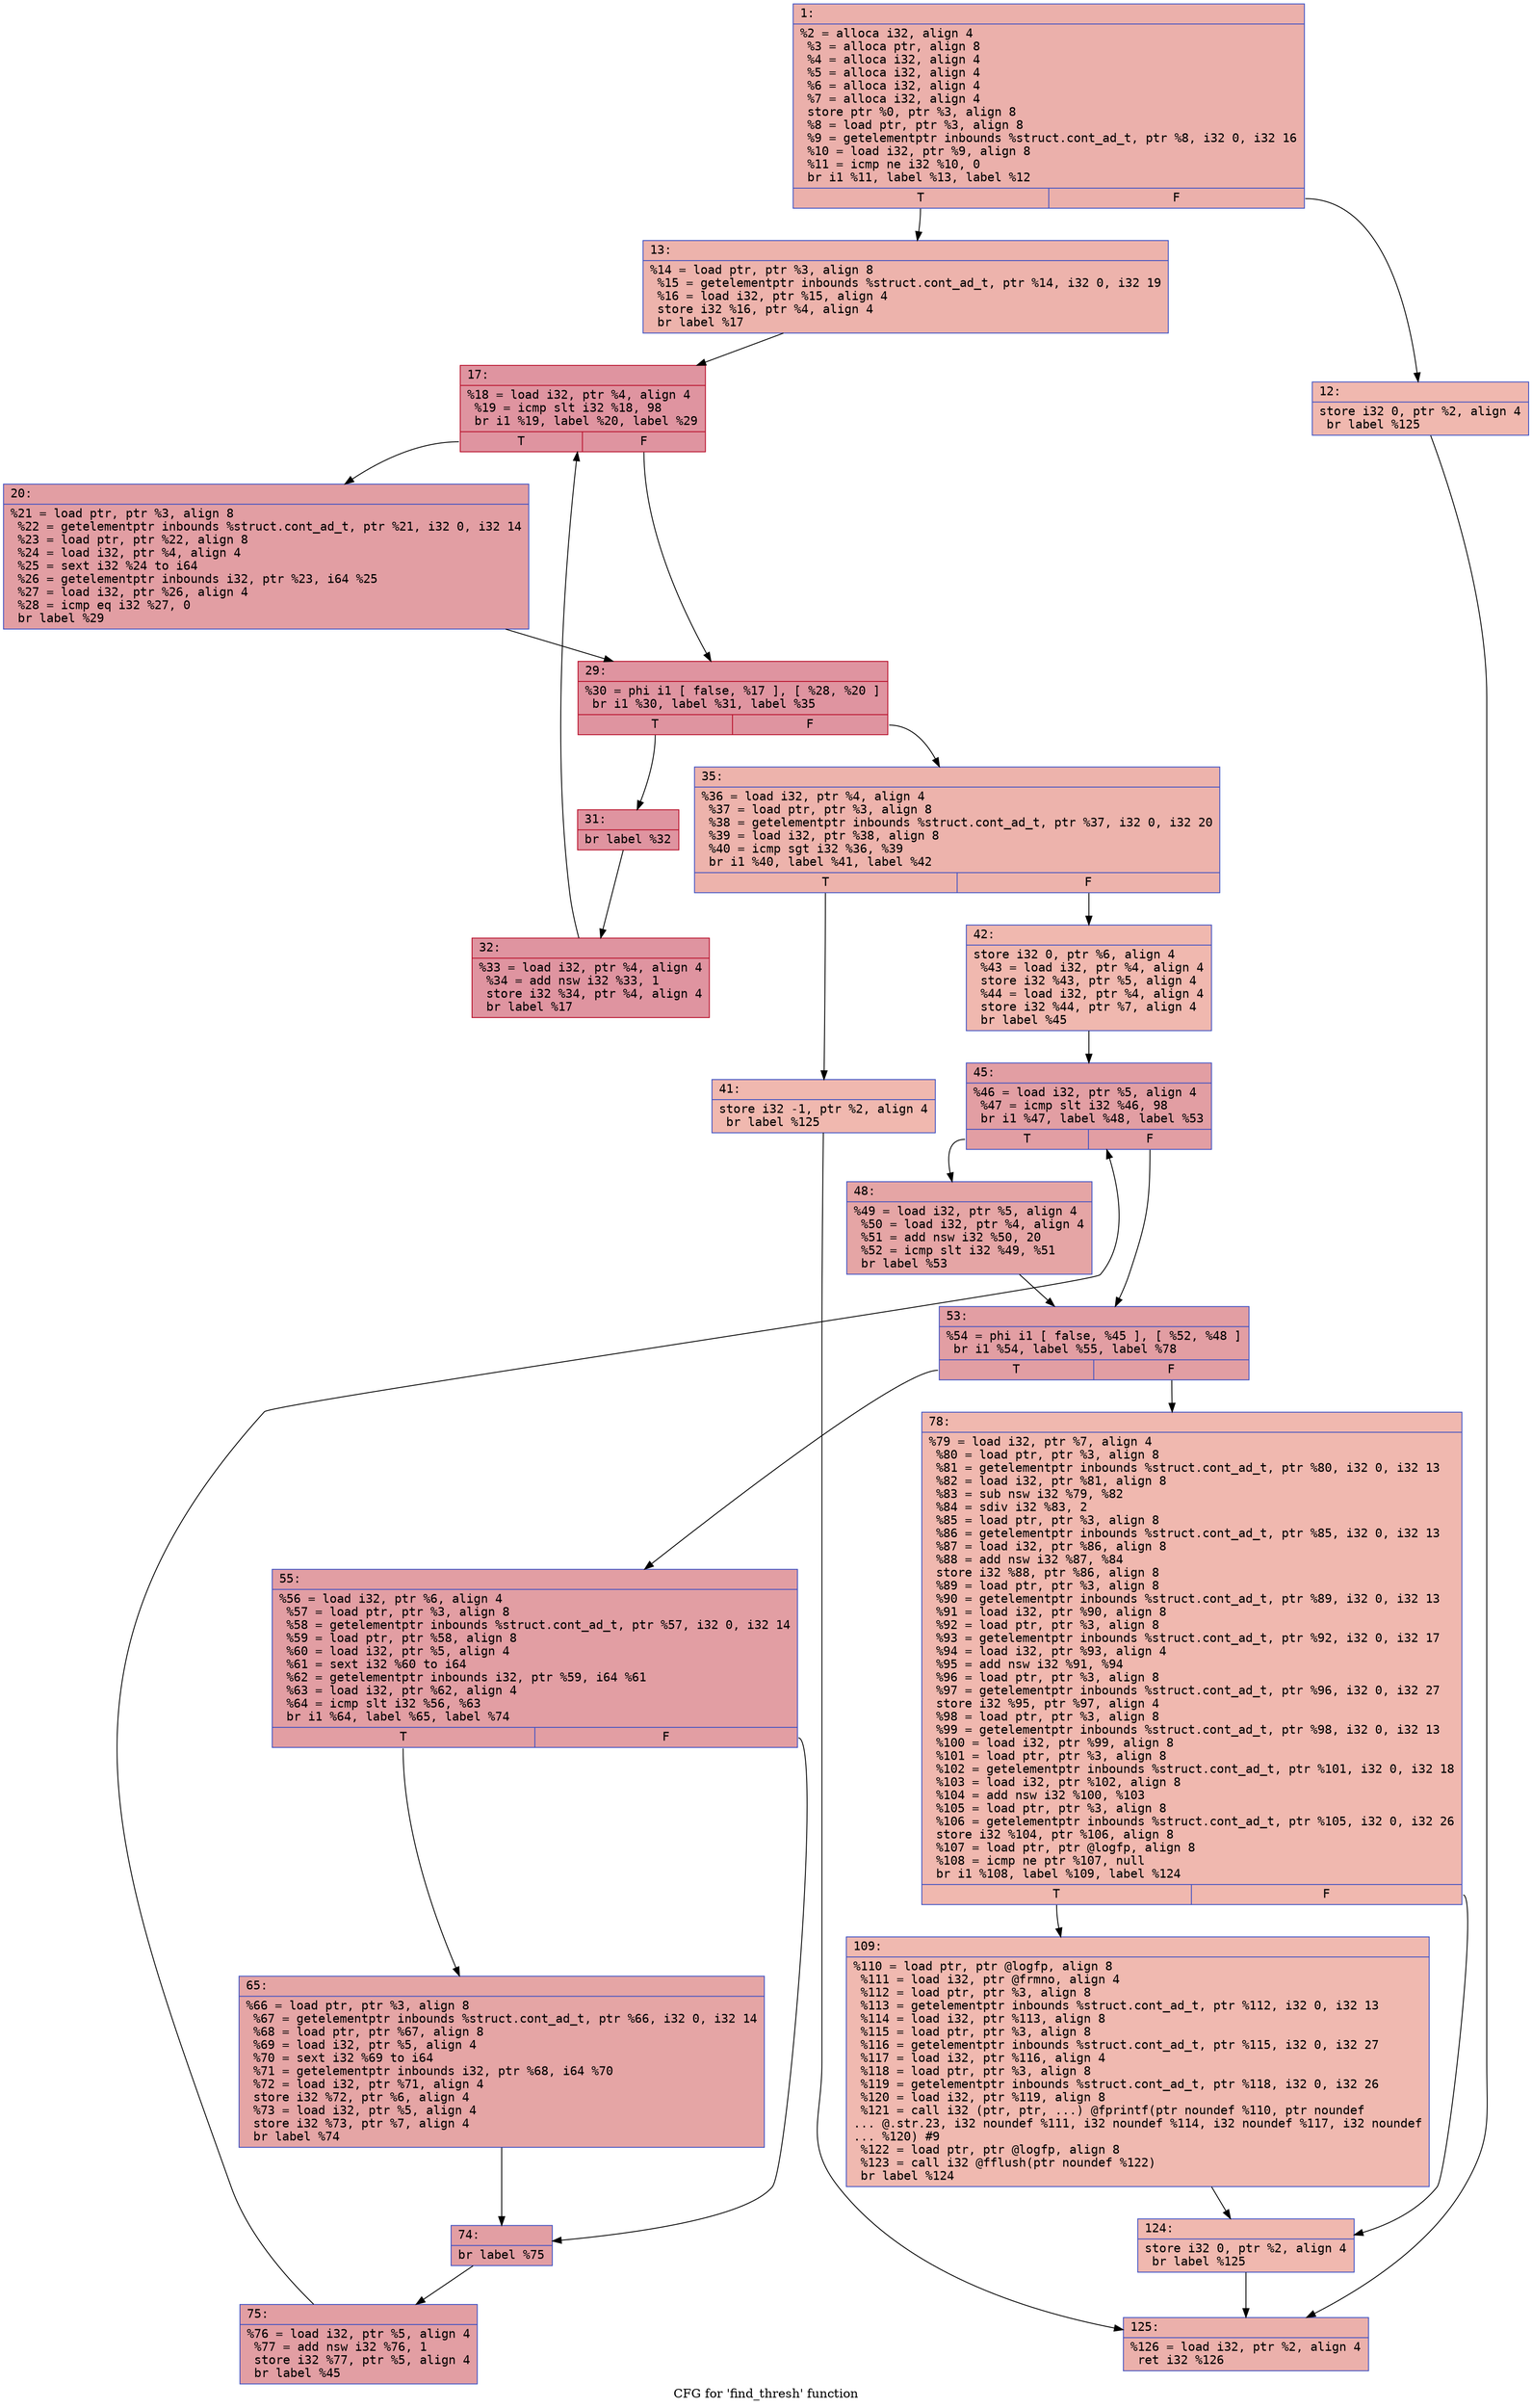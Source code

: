digraph "CFG for 'find_thresh' function" {
	label="CFG for 'find_thresh' function";

	Node0x600000a7a080 [shape=record,color="#3d50c3ff", style=filled, fillcolor="#d24b4070" fontname="Courier",label="{1:\l|  %2 = alloca i32, align 4\l  %3 = alloca ptr, align 8\l  %4 = alloca i32, align 4\l  %5 = alloca i32, align 4\l  %6 = alloca i32, align 4\l  %7 = alloca i32, align 4\l  store ptr %0, ptr %3, align 8\l  %8 = load ptr, ptr %3, align 8\l  %9 = getelementptr inbounds %struct.cont_ad_t, ptr %8, i32 0, i32 16\l  %10 = load i32, ptr %9, align 8\l  %11 = icmp ne i32 %10, 0\l  br i1 %11, label %13, label %12\l|{<s0>T|<s1>F}}"];
	Node0x600000a7a080:s0 -> Node0x600000a7a120[tooltip="1 -> 13\nProbability 62.50%" ];
	Node0x600000a7a080:s1 -> Node0x600000a7a0d0[tooltip="1 -> 12\nProbability 37.50%" ];
	Node0x600000a7a0d0 [shape=record,color="#3d50c3ff", style=filled, fillcolor="#dc5d4a70" fontname="Courier",label="{12:\l|  store i32 0, ptr %2, align 4\l  br label %125\l}"];
	Node0x600000a7a0d0 -> Node0x600000a7a710[tooltip="12 -> 125\nProbability 100.00%" ];
	Node0x600000a7a120 [shape=record,color="#3d50c3ff", style=filled, fillcolor="#d6524470" fontname="Courier",label="{13:\l|  %14 = load ptr, ptr %3, align 8\l  %15 = getelementptr inbounds %struct.cont_ad_t, ptr %14, i32 0, i32 19\l  %16 = load i32, ptr %15, align 4\l  store i32 %16, ptr %4, align 4\l  br label %17\l}"];
	Node0x600000a7a120 -> Node0x600000a7a170[tooltip="13 -> 17\nProbability 100.00%" ];
	Node0x600000a7a170 [shape=record,color="#b70d28ff", style=filled, fillcolor="#b70d2870" fontname="Courier",label="{17:\l|  %18 = load i32, ptr %4, align 4\l  %19 = icmp slt i32 %18, 98\l  br i1 %19, label %20, label %29\l|{<s0>T|<s1>F}}"];
	Node0x600000a7a170:s0 -> Node0x600000a7a1c0[tooltip="17 -> 20\nProbability 50.00%" ];
	Node0x600000a7a170:s1 -> Node0x600000a7a210[tooltip="17 -> 29\nProbability 50.00%" ];
	Node0x600000a7a1c0 [shape=record,color="#3d50c3ff", style=filled, fillcolor="#be242e70" fontname="Courier",label="{20:\l|  %21 = load ptr, ptr %3, align 8\l  %22 = getelementptr inbounds %struct.cont_ad_t, ptr %21, i32 0, i32 14\l  %23 = load ptr, ptr %22, align 8\l  %24 = load i32, ptr %4, align 4\l  %25 = sext i32 %24 to i64\l  %26 = getelementptr inbounds i32, ptr %23, i64 %25\l  %27 = load i32, ptr %26, align 4\l  %28 = icmp eq i32 %27, 0\l  br label %29\l}"];
	Node0x600000a7a1c0 -> Node0x600000a7a210[tooltip="20 -> 29\nProbability 100.00%" ];
	Node0x600000a7a210 [shape=record,color="#b70d28ff", style=filled, fillcolor="#b70d2870" fontname="Courier",label="{29:\l|  %30 = phi i1 [ false, %17 ], [ %28, %20 ]\l  br i1 %30, label %31, label %35\l|{<s0>T|<s1>F}}"];
	Node0x600000a7a210:s0 -> Node0x600000a7a260[tooltip="29 -> 31\nProbability 96.88%" ];
	Node0x600000a7a210:s1 -> Node0x600000a7a300[tooltip="29 -> 35\nProbability 3.12%" ];
	Node0x600000a7a260 [shape=record,color="#b70d28ff", style=filled, fillcolor="#b70d2870" fontname="Courier",label="{31:\l|  br label %32\l}"];
	Node0x600000a7a260 -> Node0x600000a7a2b0[tooltip="31 -> 32\nProbability 100.00%" ];
	Node0x600000a7a2b0 [shape=record,color="#b70d28ff", style=filled, fillcolor="#b70d2870" fontname="Courier",label="{32:\l|  %33 = load i32, ptr %4, align 4\l  %34 = add nsw i32 %33, 1\l  store i32 %34, ptr %4, align 4\l  br label %17\l}"];
	Node0x600000a7a2b0 -> Node0x600000a7a170[tooltip="32 -> 17\nProbability 100.00%" ];
	Node0x600000a7a300 [shape=record,color="#3d50c3ff", style=filled, fillcolor="#d6524470" fontname="Courier",label="{35:\l|  %36 = load i32, ptr %4, align 4\l  %37 = load ptr, ptr %3, align 8\l  %38 = getelementptr inbounds %struct.cont_ad_t, ptr %37, i32 0, i32 20\l  %39 = load i32, ptr %38, align 8\l  %40 = icmp sgt i32 %36, %39\l  br i1 %40, label %41, label %42\l|{<s0>T|<s1>F}}"];
	Node0x600000a7a300:s0 -> Node0x600000a7a350[tooltip="35 -> 41\nProbability 50.00%" ];
	Node0x600000a7a300:s1 -> Node0x600000a7a3a0[tooltip="35 -> 42\nProbability 50.00%" ];
	Node0x600000a7a350 [shape=record,color="#3d50c3ff", style=filled, fillcolor="#dc5d4a70" fontname="Courier",label="{41:\l|  store i32 -1, ptr %2, align 4\l  br label %125\l}"];
	Node0x600000a7a350 -> Node0x600000a7a710[tooltip="41 -> 125\nProbability 100.00%" ];
	Node0x600000a7a3a0 [shape=record,color="#3d50c3ff", style=filled, fillcolor="#dc5d4a70" fontname="Courier",label="{42:\l|  store i32 0, ptr %6, align 4\l  %43 = load i32, ptr %4, align 4\l  store i32 %43, ptr %5, align 4\l  %44 = load i32, ptr %4, align 4\l  store i32 %44, ptr %7, align 4\l  br label %45\l}"];
	Node0x600000a7a3a0 -> Node0x600000a7a3f0[tooltip="42 -> 45\nProbability 100.00%" ];
	Node0x600000a7a3f0 [shape=record,color="#3d50c3ff", style=filled, fillcolor="#be242e70" fontname="Courier",label="{45:\l|  %46 = load i32, ptr %5, align 4\l  %47 = icmp slt i32 %46, 98\l  br i1 %47, label %48, label %53\l|{<s0>T|<s1>F}}"];
	Node0x600000a7a3f0:s0 -> Node0x600000a7a440[tooltip="45 -> 48\nProbability 50.00%" ];
	Node0x600000a7a3f0:s1 -> Node0x600000a7a490[tooltip="45 -> 53\nProbability 50.00%" ];
	Node0x600000a7a440 [shape=record,color="#3d50c3ff", style=filled, fillcolor="#c5333470" fontname="Courier",label="{48:\l|  %49 = load i32, ptr %5, align 4\l  %50 = load i32, ptr %4, align 4\l  %51 = add nsw i32 %50, 20\l  %52 = icmp slt i32 %49, %51\l  br label %53\l}"];
	Node0x600000a7a440 -> Node0x600000a7a490[tooltip="48 -> 53\nProbability 100.00%" ];
	Node0x600000a7a490 [shape=record,color="#3d50c3ff", style=filled, fillcolor="#be242e70" fontname="Courier",label="{53:\l|  %54 = phi i1 [ false, %45 ], [ %52, %48 ]\l  br i1 %54, label %55, label %78\l|{<s0>T|<s1>F}}"];
	Node0x600000a7a490:s0 -> Node0x600000a7a4e0[tooltip="53 -> 55\nProbability 96.88%" ];
	Node0x600000a7a490:s1 -> Node0x600000a7a620[tooltip="53 -> 78\nProbability 3.12%" ];
	Node0x600000a7a4e0 [shape=record,color="#3d50c3ff", style=filled, fillcolor="#be242e70" fontname="Courier",label="{55:\l|  %56 = load i32, ptr %6, align 4\l  %57 = load ptr, ptr %3, align 8\l  %58 = getelementptr inbounds %struct.cont_ad_t, ptr %57, i32 0, i32 14\l  %59 = load ptr, ptr %58, align 8\l  %60 = load i32, ptr %5, align 4\l  %61 = sext i32 %60 to i64\l  %62 = getelementptr inbounds i32, ptr %59, i64 %61\l  %63 = load i32, ptr %62, align 4\l  %64 = icmp slt i32 %56, %63\l  br i1 %64, label %65, label %74\l|{<s0>T|<s1>F}}"];
	Node0x600000a7a4e0:s0 -> Node0x600000a7a530[tooltip="55 -> 65\nProbability 50.00%" ];
	Node0x600000a7a4e0:s1 -> Node0x600000a7a580[tooltip="55 -> 74\nProbability 50.00%" ];
	Node0x600000a7a530 [shape=record,color="#3d50c3ff", style=filled, fillcolor="#c5333470" fontname="Courier",label="{65:\l|  %66 = load ptr, ptr %3, align 8\l  %67 = getelementptr inbounds %struct.cont_ad_t, ptr %66, i32 0, i32 14\l  %68 = load ptr, ptr %67, align 8\l  %69 = load i32, ptr %5, align 4\l  %70 = sext i32 %69 to i64\l  %71 = getelementptr inbounds i32, ptr %68, i64 %70\l  %72 = load i32, ptr %71, align 4\l  store i32 %72, ptr %6, align 4\l  %73 = load i32, ptr %5, align 4\l  store i32 %73, ptr %7, align 4\l  br label %74\l}"];
	Node0x600000a7a530 -> Node0x600000a7a580[tooltip="65 -> 74\nProbability 100.00%" ];
	Node0x600000a7a580 [shape=record,color="#3d50c3ff", style=filled, fillcolor="#be242e70" fontname="Courier",label="{74:\l|  br label %75\l}"];
	Node0x600000a7a580 -> Node0x600000a7a5d0[tooltip="74 -> 75\nProbability 100.00%" ];
	Node0x600000a7a5d0 [shape=record,color="#3d50c3ff", style=filled, fillcolor="#be242e70" fontname="Courier",label="{75:\l|  %76 = load i32, ptr %5, align 4\l  %77 = add nsw i32 %76, 1\l  store i32 %77, ptr %5, align 4\l  br label %45\l}"];
	Node0x600000a7a5d0 -> Node0x600000a7a3f0[tooltip="75 -> 45\nProbability 100.00%" ];
	Node0x600000a7a620 [shape=record,color="#3d50c3ff", style=filled, fillcolor="#dc5d4a70" fontname="Courier",label="{78:\l|  %79 = load i32, ptr %7, align 4\l  %80 = load ptr, ptr %3, align 8\l  %81 = getelementptr inbounds %struct.cont_ad_t, ptr %80, i32 0, i32 13\l  %82 = load i32, ptr %81, align 8\l  %83 = sub nsw i32 %79, %82\l  %84 = sdiv i32 %83, 2\l  %85 = load ptr, ptr %3, align 8\l  %86 = getelementptr inbounds %struct.cont_ad_t, ptr %85, i32 0, i32 13\l  %87 = load i32, ptr %86, align 8\l  %88 = add nsw i32 %87, %84\l  store i32 %88, ptr %86, align 8\l  %89 = load ptr, ptr %3, align 8\l  %90 = getelementptr inbounds %struct.cont_ad_t, ptr %89, i32 0, i32 13\l  %91 = load i32, ptr %90, align 8\l  %92 = load ptr, ptr %3, align 8\l  %93 = getelementptr inbounds %struct.cont_ad_t, ptr %92, i32 0, i32 17\l  %94 = load i32, ptr %93, align 4\l  %95 = add nsw i32 %91, %94\l  %96 = load ptr, ptr %3, align 8\l  %97 = getelementptr inbounds %struct.cont_ad_t, ptr %96, i32 0, i32 27\l  store i32 %95, ptr %97, align 4\l  %98 = load ptr, ptr %3, align 8\l  %99 = getelementptr inbounds %struct.cont_ad_t, ptr %98, i32 0, i32 13\l  %100 = load i32, ptr %99, align 8\l  %101 = load ptr, ptr %3, align 8\l  %102 = getelementptr inbounds %struct.cont_ad_t, ptr %101, i32 0, i32 18\l  %103 = load i32, ptr %102, align 8\l  %104 = add nsw i32 %100, %103\l  %105 = load ptr, ptr %3, align 8\l  %106 = getelementptr inbounds %struct.cont_ad_t, ptr %105, i32 0, i32 26\l  store i32 %104, ptr %106, align 8\l  %107 = load ptr, ptr @logfp, align 8\l  %108 = icmp ne ptr %107, null\l  br i1 %108, label %109, label %124\l|{<s0>T|<s1>F}}"];
	Node0x600000a7a620:s0 -> Node0x600000a7a670[tooltip="78 -> 109\nProbability 62.50%" ];
	Node0x600000a7a620:s1 -> Node0x600000a7a6c0[tooltip="78 -> 124\nProbability 37.50%" ];
	Node0x600000a7a670 [shape=record,color="#3d50c3ff", style=filled, fillcolor="#de614d70" fontname="Courier",label="{109:\l|  %110 = load ptr, ptr @logfp, align 8\l  %111 = load i32, ptr @frmno, align 4\l  %112 = load ptr, ptr %3, align 8\l  %113 = getelementptr inbounds %struct.cont_ad_t, ptr %112, i32 0, i32 13\l  %114 = load i32, ptr %113, align 8\l  %115 = load ptr, ptr %3, align 8\l  %116 = getelementptr inbounds %struct.cont_ad_t, ptr %115, i32 0, i32 27\l  %117 = load i32, ptr %116, align 4\l  %118 = load ptr, ptr %3, align 8\l  %119 = getelementptr inbounds %struct.cont_ad_t, ptr %118, i32 0, i32 26\l  %120 = load i32, ptr %119, align 8\l  %121 = call i32 (ptr, ptr, ...) @fprintf(ptr noundef %110, ptr noundef\l... @.str.23, i32 noundef %111, i32 noundef %114, i32 noundef %117, i32 noundef\l... %120) #9\l  %122 = load ptr, ptr @logfp, align 8\l  %123 = call i32 @fflush(ptr noundef %122)\l  br label %124\l}"];
	Node0x600000a7a670 -> Node0x600000a7a6c0[tooltip="109 -> 124\nProbability 100.00%" ];
	Node0x600000a7a6c0 [shape=record,color="#3d50c3ff", style=filled, fillcolor="#dc5d4a70" fontname="Courier",label="{124:\l|  store i32 0, ptr %2, align 4\l  br label %125\l}"];
	Node0x600000a7a6c0 -> Node0x600000a7a710[tooltip="124 -> 125\nProbability 100.00%" ];
	Node0x600000a7a710 [shape=record,color="#3d50c3ff", style=filled, fillcolor="#d24b4070" fontname="Courier",label="{125:\l|  %126 = load i32, ptr %2, align 4\l  ret i32 %126\l}"];
}
